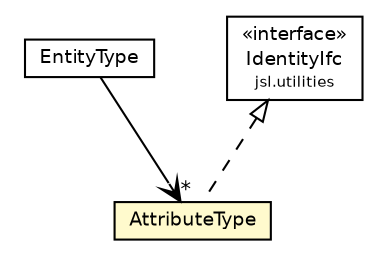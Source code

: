 #!/usr/local/bin/dot
#
# Class diagram 
# Generated by UMLGraph version 5.4 (http://www.umlgraph.org/)
#

digraph G {
	edge [fontname="Helvetica",fontsize=10,labelfontname="Helvetica",labelfontsize=10];
	node [fontname="Helvetica",fontsize=10,shape=plaintext];
	nodesep=0.25;
	ranksep=0.5;
	// jsl.modeling.elements.resource.EntityType
	c29308 [label=<<table title="jsl.modeling.elements.resource.EntityType" border="0" cellborder="1" cellspacing="0" cellpadding="2" port="p" href="./EntityType.html">
		<tr><td><table border="0" cellspacing="0" cellpadding="1">
<tr><td align="center" balign="center"> EntityType </td></tr>
		</table></td></tr>
		</table>>, URL="./EntityType.html", fontname="Helvetica", fontcolor="black", fontsize=9.0];
	// jsl.modeling.elements.resource.AttributeType
	c29331 [label=<<table title="jsl.modeling.elements.resource.AttributeType" border="0" cellborder="1" cellspacing="0" cellpadding="2" port="p" bgcolor="lemonChiffon" href="./AttributeType.html">
		<tr><td><table border="0" cellspacing="0" cellpadding="1">
<tr><td align="center" balign="center"> AttributeType </td></tr>
		</table></td></tr>
		</table>>, URL="./AttributeType.html", fontname="Helvetica", fontcolor="black", fontsize=9.0];
	// jsl.utilities.IdentityIfc
	c29471 [label=<<table title="jsl.utilities.IdentityIfc" border="0" cellborder="1" cellspacing="0" cellpadding="2" port="p" href="../../../utilities/IdentityIfc.html">
		<tr><td><table border="0" cellspacing="0" cellpadding="1">
<tr><td align="center" balign="center"> &#171;interface&#187; </td></tr>
<tr><td align="center" balign="center"> IdentityIfc </td></tr>
<tr><td align="center" balign="center"><font point-size="7.0"> jsl.utilities </font></td></tr>
		</table></td></tr>
		</table>>, URL="../../../utilities/IdentityIfc.html", fontname="Helvetica", fontcolor="black", fontsize=9.0];
	//jsl.modeling.elements.resource.AttributeType implements jsl.utilities.IdentityIfc
	c29471:p -> c29331:p [dir=back,arrowtail=empty,style=dashed];
	// jsl.modeling.elements.resource.EntityType NAVASSOC jsl.modeling.elements.resource.AttributeType
	c29308:p -> c29331:p [taillabel="", label="", headlabel="*", fontname="Helvetica", fontcolor="black", fontsize=10.0, color="black", arrowhead=open];
}

